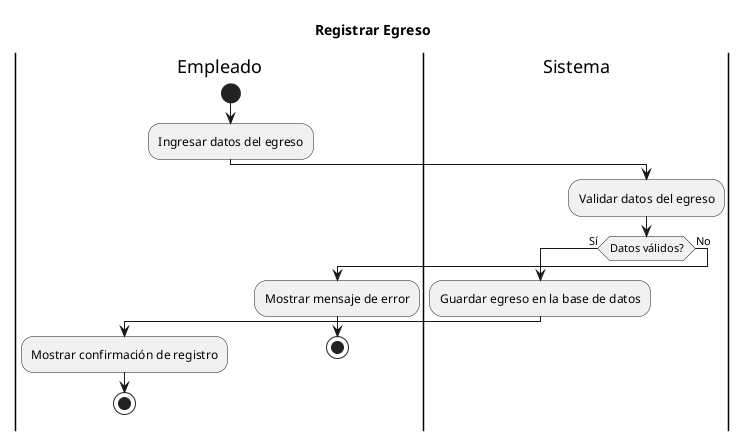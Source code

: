 @startuml da_Registrar_Egreso
Title Registrar Egreso
|Empleado|
start
:Ingresar datos del egreso;
|Sistema|
:Validar datos del egreso;
if (Datos válidos?) then (Sí)
    :Guardar egreso en la base de datos;
    |Empleado|
    :Mostrar confirmación de registro;
    stop
else (No)
    |Empleado|
    :Mostrar mensaje de error;
    stop
endif
@enduml
